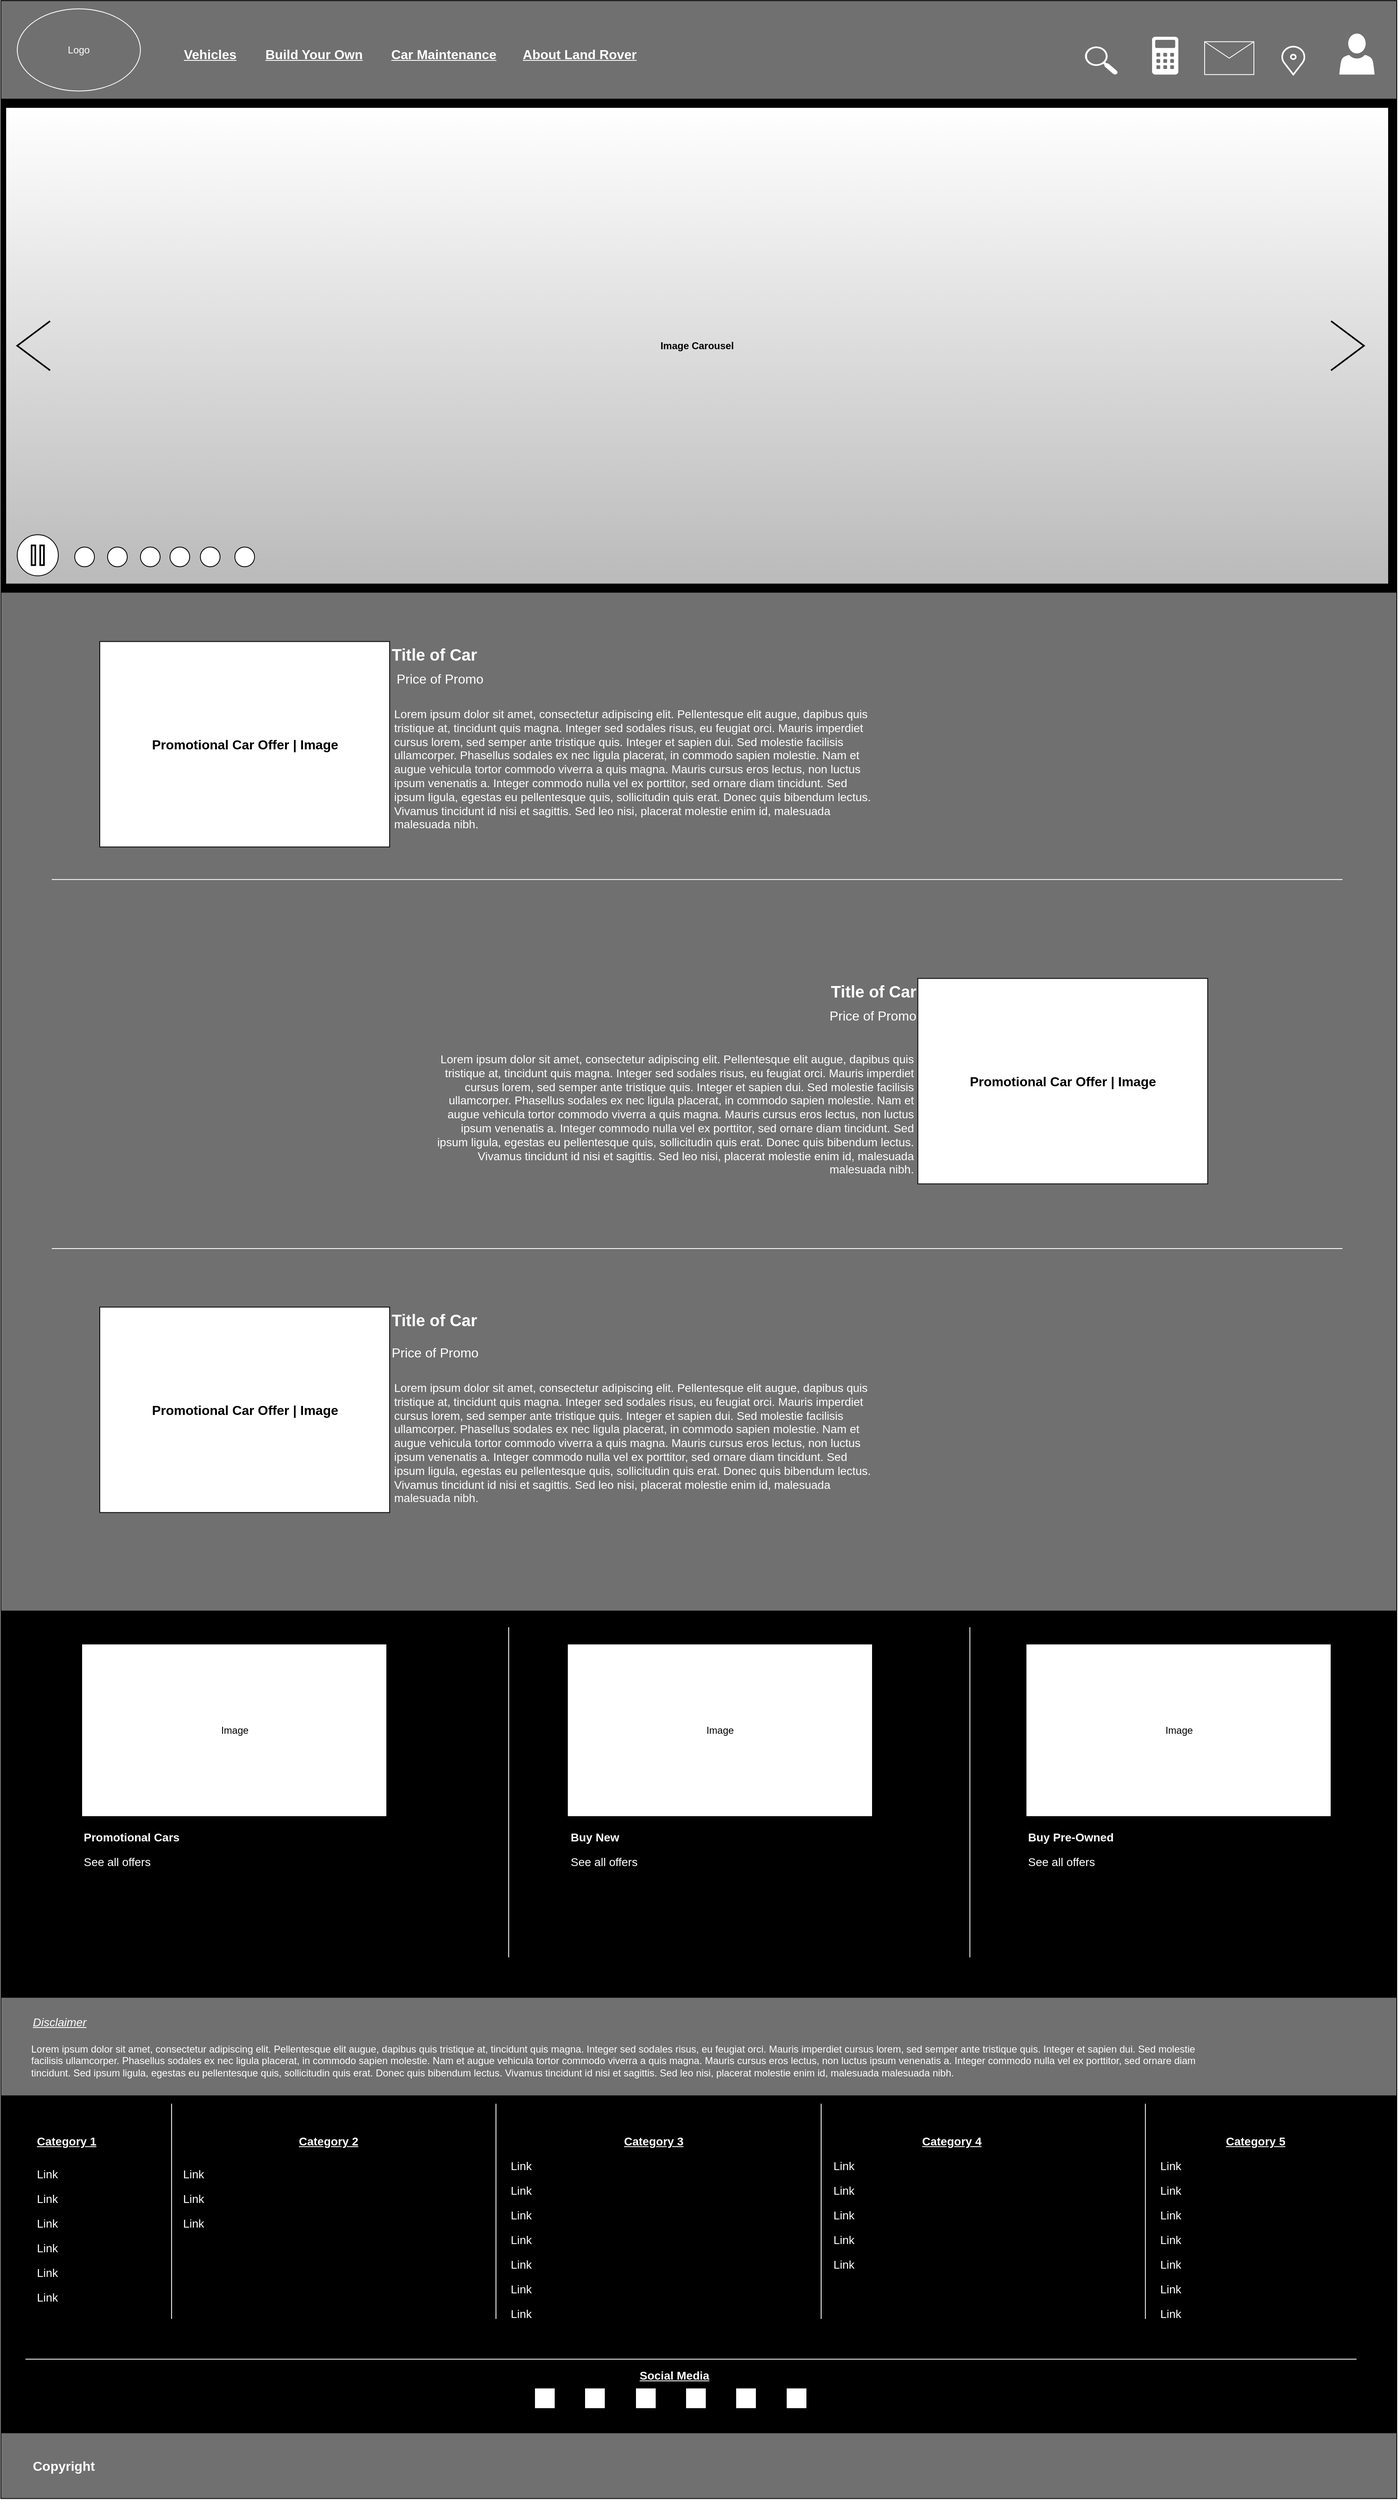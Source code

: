 <mxfile version="21.1.2" type="device">
  <diagram name="Page-1" id="OoflCRdHciHYZgeoLa3L">
    <mxGraphModel dx="3615" dy="1595" grid="1" gridSize="10" guides="1" tooltips="1" connect="1" arrows="1" fold="1" page="1" pageScale="1" pageWidth="850" pageHeight="1100" math="0" shadow="0">
      <root>
        <mxCell id="0" />
        <mxCell id="1" parent="0" />
        <mxCell id="vnYIw1lUBsMffNahwLSk-1" value="" style="rounded=0;whiteSpace=wrap;html=1;movable=1;resizable=1;rotatable=1;deletable=1;editable=1;locked=0;connectable=1;" parent="1" vertex="1">
          <mxGeometry x="-849" y="-0.25" width="1700" height="3030" as="geometry" />
        </mxCell>
        <mxCell id="vnYIw1lUBsMffNahwLSk-2" value="" style="rounded=0;whiteSpace=wrap;html=1;movable=1;resizable=1;rotatable=1;deletable=1;editable=1;locked=0;connectable=1;fillColor=#707070;" parent="1" vertex="1">
          <mxGeometry x="-849" y="-0.25" width="1700" height="120" as="geometry" />
        </mxCell>
        <mxCell id="vnYIw1lUBsMffNahwLSk-3" value="Logo" style="ellipse;whiteSpace=wrap;html=1;strokeColor=#FFFFFF;fillColor=none;fontColor=#ffffff;" parent="1" vertex="1">
          <mxGeometry x="-829" y="9.75" width="150" height="100" as="geometry" />
        </mxCell>
        <mxCell id="vnYIw1lUBsMffNahwLSk-4" value="&lt;u style=&quot;font-size: 16px;&quot;&gt;Vehicles&lt;/u&gt;" style="rounded=0;whiteSpace=wrap;html=1;flipH=1;fontColor=#FFFFFF;strokeColor=none;fillColor=none;fontStyle=1;fontSize=16;perimeterSpacing=0;glass=0;shadow=0;" parent="1" vertex="1">
          <mxGeometry x="-639" y="39.75" width="90" height="50" as="geometry" />
        </mxCell>
        <mxCell id="vnYIw1lUBsMffNahwLSk-5" value="&lt;u style=&quot;font-size: 16px;&quot;&gt;Build Your Own&lt;/u&gt;" style="rounded=0;whiteSpace=wrap;html=1;flipH=1;fillColor=none;strokeColor=none;fontColor=#FFFFFF;fontStyle=1;fontSize=16;" parent="1" vertex="1">
          <mxGeometry x="-529" y="39.75" width="123" height="50" as="geometry" />
        </mxCell>
        <mxCell id="vnYIw1lUBsMffNahwLSk-6" value="&lt;u style=&quot;font-size: 16px;&quot;&gt;Car Maintenance&lt;/u&gt;" style="rounded=0;whiteSpace=wrap;html=1;flipH=1;fillColor=none;strokeColor=none;fontStyle=1;fontColor=#FFFFFF;fontSize=16;" parent="1" vertex="1">
          <mxGeometry x="-389" y="39.75" width="158.5" height="50" as="geometry" />
        </mxCell>
        <mxCell id="vnYIw1lUBsMffNahwLSk-7" value="&lt;u style=&quot;font-size: 16px;&quot;&gt;About Land Rover&lt;/u&gt;" style="rounded=0;whiteSpace=wrap;html=1;flipH=1;fillColor=none;strokeColor=none;fontStyle=1;fontColor=#FFFFFF;fontSize=16;" parent="1" vertex="1">
          <mxGeometry x="-220.5" y="39.75" width="151.5" height="50" as="geometry" />
        </mxCell>
        <mxCell id="vnYIw1lUBsMffNahwLSk-8" value="" style="sketch=0;pointerEvents=1;shadow=0;dashed=0;html=1;strokeColor=default;fillColor=#ffffff;labelPosition=center;verticalLabelPosition=bottom;verticalAlign=top;outlineConnect=0;align=center;shape=mxgraph.office.concepts.search;flipH=1;strokeWidth=0;" parent="1" vertex="1">
          <mxGeometry x="471" y="55.25" width="40" height="34.5" as="geometry" />
        </mxCell>
        <mxCell id="vnYIw1lUBsMffNahwLSk-9" value="" style="html=1;verticalLabelPosition=bottom;align=center;labelBackgroundColor=#ffffff;verticalAlign=top;strokeWidth=2;shadow=0;dashed=0;shape=mxgraph.ios7.icons.location;strokeColor=#FFFFFF;fillColor=none;" parent="1" vertex="1">
          <mxGeometry x="710" y="54.75" width="30" height="35" as="geometry" />
        </mxCell>
        <mxCell id="vnYIw1lUBsMffNahwLSk-10" value="" style="sketch=0;pointerEvents=1;shadow=0;dashed=0;html=1;strokeColor=none;labelPosition=center;verticalLabelPosition=bottom;verticalAlign=top;align=center;fillColor=#ffffff;shape=mxgraph.mscae.intune.account_portal" parent="1" vertex="1">
          <mxGeometry x="781" y="39.75" width="43" height="50" as="geometry" />
        </mxCell>
        <mxCell id="vnYIw1lUBsMffNahwLSk-11" value="" style="rounded=0;whiteSpace=wrap;html=1;fillColor=#000000;" parent="1" vertex="1">
          <mxGeometry x="-849" y="119.75" width="1700" height="600" as="geometry" />
        </mxCell>
        <mxCell id="vnYIw1lUBsMffNahwLSk-12" value="&lt;b&gt;Image Carousel&lt;/b&gt;" style="rounded=0;whiteSpace=wrap;html=1;gradientColor=#bababa;" parent="1" vertex="1">
          <mxGeometry x="-843" y="129.75" width="1684" height="580" as="geometry" />
        </mxCell>
        <mxCell id="vnYIw1lUBsMffNahwLSk-21" value="" style="rounded=0;whiteSpace=wrap;html=1;movable=1;resizable=1;rotatable=1;deletable=1;editable=1;locked=0;connectable=1;fillColor=#707070;autosize=0;treeFolding=0;treeMoving=0;" parent="1" vertex="1">
          <mxGeometry x="-849" y="719.75" width="1700" height="1240" as="geometry" />
        </mxCell>
        <mxCell id="vnYIw1lUBsMffNahwLSk-22" value="" style="rounded=0;whiteSpace=wrap;html=1;fillColor=#000000;fontColor=#ffffff;" parent="1" vertex="1">
          <mxGeometry x="-849" y="1959.75" width="1700" height="470" as="geometry" />
        </mxCell>
        <mxCell id="vnYIw1lUBsMffNahwLSk-24" value="" style="rounded=0;whiteSpace=wrap;html=1;fillColor=#707070;" parent="1" vertex="1">
          <mxGeometry x="-849" y="2429.75" width="1700" height="120" as="geometry" />
        </mxCell>
        <mxCell id="vnYIw1lUBsMffNahwLSk-25" value="" style="rounded=0;whiteSpace=wrap;html=1;fillColor=#000000;" parent="1" vertex="1">
          <mxGeometry x="-849" y="2549.75" width="1700" height="410" as="geometry" />
        </mxCell>
        <mxCell id="vnYIw1lUBsMffNahwLSk-27" value="" style="rounded=0;whiteSpace=wrap;html=1;fillColor=#707070;" parent="1" vertex="1">
          <mxGeometry x="-849" y="2959.75" width="1700" height="80" as="geometry" />
        </mxCell>
        <mxCell id="vnYIw1lUBsMffNahwLSk-158" value="Image" style="rounded=0;whiteSpace=wrap;html=1;" parent="1" vertex="1">
          <mxGeometry x="-750.5" y="1999.75" width="371.5" height="210" as="geometry" />
        </mxCell>
        <mxCell id="vnYIw1lUBsMffNahwLSk-161" value="Promotional Cars" style="text;html=1;strokeColor=none;fillColor=none;align=left;verticalAlign=middle;whiteSpace=wrap;rounded=0;fontSize=14;fontStyle=1;fontColor=#ffffff;" parent="1" vertex="1">
          <mxGeometry x="-750.5" y="2219.75" width="421.5" height="30" as="geometry" />
        </mxCell>
        <mxCell id="vnYIw1lUBsMffNahwLSk-191" value="&lt;u&gt;&lt;i&gt;Disclaimer&lt;/i&gt;&lt;/u&gt;" style="text;html=1;strokeColor=none;fillColor=none;align=left;verticalAlign=middle;whiteSpace=wrap;rounded=0;fontSize=14;fontStyle=0;fontColor=#ffffff;" parent="1" vertex="1">
          <mxGeometry x="-812" y="2444.75" width="248" height="30" as="geometry" />
        </mxCell>
        <mxCell id="vnYIw1lUBsMffNahwLSk-192" value="Lorem ipsum dolor sit amet, consectetur adipiscing elit. Pellentesque elit augue, dapibus quis tristique at, tincidunt quis magna. Integer sed sodales risus, eu feugiat orci. Mauris imperdiet cursus lorem, sed semper ante tristique quis. Integer et sapien dui. Sed molestie facilisis ullamcorper. Phasellus sodales ex nec ligula placerat, in commodo sapien molestie. Nam et augue vehicula tortor commodo viverra a quis magna. Mauris cursus eros lectus, non luctus ipsum venenatis a. Integer commodo nulla vel ex porttitor, sed ornare diam tincidunt. Sed ipsum ligula, egestas eu pellentesque quis, sollicitudin quis erat. Donec quis bibendum lectus. Vivamus tincidunt id nisi et sagittis. Sed leo nisi, placerat molestie enim id, malesuada malesuada nibh." style="text;html=1;strokeColor=none;fillColor=none;align=left;verticalAlign=middle;whiteSpace=wrap;rounded=0;fontSize=12;fontStyle=0;fontColor=#ffffff;" parent="1" vertex="1">
          <mxGeometry x="-814" y="2474.75" width="1455" height="65" as="geometry" />
        </mxCell>
        <mxCell id="zinwyS57ifZb4RBeU7S1-2" value="" style="edgeStyle=orthogonalEdgeStyle;rounded=0;orthogonalLoop=1;jettySize=auto;html=1;" edge="1" parent="1" source="vnYIw1lUBsMffNahwLSk-240">
          <mxGeometry relative="1" as="geometry">
            <mxPoint x="477" y="3310" as="targetPoint" />
          </mxGeometry>
        </mxCell>
        <mxCell id="vnYIw1lUBsMffNahwLSk-248" value="Copyright" style="text;html=1;strokeColor=none;fillColor=none;align=left;verticalAlign=middle;whiteSpace=wrap;rounded=0;fontSize=16;fontStyle=1;fontColor=#ffffff;" parent="1" vertex="1">
          <mxGeometry x="-812" y="2984.75" width="78.5" height="30" as="geometry" />
        </mxCell>
        <mxCell id="zinwyS57ifZb4RBeU7S1-5" value="" style="html=1;verticalLabelPosition=bottom;labelBackgroundColor=#ffffff;verticalAlign=top;shadow=0;dashed=0;strokeWidth=2;shape=mxgraph.ios7.misc.right;strokeColor=#000000;" vertex="1" parent="1">
          <mxGeometry x="771" y="389.75" width="40" height="60" as="geometry" />
        </mxCell>
        <mxCell id="zinwyS57ifZb4RBeU7S1-6" value="" style="html=1;verticalLabelPosition=bottom;labelBackgroundColor=#ffffff;verticalAlign=top;shadow=0;dashed=0;strokeWidth=2;shape=mxgraph.ios7.misc.right;strokeColor=#000000;flipH=1;" vertex="1" parent="1">
          <mxGeometry x="-829" y="389.75" width="40" height="60" as="geometry" />
        </mxCell>
        <mxCell id="zinwyS57ifZb4RBeU7S1-8" value="" style="ellipse;whiteSpace=wrap;html=1;aspect=fixed;" vertex="1" parent="1">
          <mxGeometry x="-759" y="664.75" width="24" height="24" as="geometry" />
        </mxCell>
        <mxCell id="zinwyS57ifZb4RBeU7S1-13" value="" style="group" vertex="1" connectable="0" parent="1">
          <mxGeometry x="-819" y="632.75" width="50" height="50" as="geometry" />
        </mxCell>
        <mxCell id="zinwyS57ifZb4RBeU7S1-18" value="" style="group" vertex="1" connectable="0" parent="zinwyS57ifZb4RBeU7S1-13">
          <mxGeometry x="-10" y="17" width="50" height="50" as="geometry" />
        </mxCell>
        <mxCell id="zinwyS57ifZb4RBeU7S1-12" value="" style="ellipse;whiteSpace=wrap;html=1;aspect=fixed;" vertex="1" parent="zinwyS57ifZb4RBeU7S1-18">
          <mxGeometry width="50" height="50" as="geometry" />
        </mxCell>
        <mxCell id="zinwyS57ifZb4RBeU7S1-11" value="" style="html=1;verticalLabelPosition=bottom;align=center;labelBackgroundColor=#ffffff;verticalAlign=top;strokeWidth=2;strokeColor=#000000;shadow=0;dashed=0;shape=mxgraph.ios7.icons.pause;pointerEvents=1" vertex="1" parent="zinwyS57ifZb4RBeU7S1-18">
          <mxGeometry x="17.5" y="13" width="15" height="24" as="geometry" />
        </mxCell>
        <mxCell id="zinwyS57ifZb4RBeU7S1-24" value="" style="ellipse;whiteSpace=wrap;html=1;aspect=fixed;" vertex="1" parent="1">
          <mxGeometry x="-719" y="664.75" width="24" height="24" as="geometry" />
        </mxCell>
        <mxCell id="zinwyS57ifZb4RBeU7S1-25" value="" style="ellipse;whiteSpace=wrap;html=1;aspect=fixed;" vertex="1" parent="1">
          <mxGeometry x="-679" y="664.75" width="24" height="24" as="geometry" />
        </mxCell>
        <mxCell id="zinwyS57ifZb4RBeU7S1-26" value="" style="ellipse;whiteSpace=wrap;html=1;aspect=fixed;" vertex="1" parent="1">
          <mxGeometry x="-643" y="664.75" width="24" height="24" as="geometry" />
        </mxCell>
        <mxCell id="zinwyS57ifZb4RBeU7S1-27" value="" style="ellipse;whiteSpace=wrap;html=1;aspect=fixed;" vertex="1" parent="1">
          <mxGeometry x="-606" y="664.75" width="24" height="24" as="geometry" />
        </mxCell>
        <mxCell id="zinwyS57ifZb4RBeU7S1-28" value="" style="ellipse;whiteSpace=wrap;html=1;aspect=fixed;" vertex="1" parent="1">
          <mxGeometry x="-564" y="664.75" width="24" height="24" as="geometry" />
        </mxCell>
        <mxCell id="zinwyS57ifZb4RBeU7S1-30" value="" style="sketch=0;pointerEvents=1;shadow=0;dashed=0;html=1;strokeColor=none;fillColor=#FFFFFF;labelPosition=center;verticalLabelPosition=bottom;verticalAlign=top;outlineConnect=0;align=center;shape=mxgraph.office.concepts.calculator;" vertex="1" parent="1">
          <mxGeometry x="553" y="43.75" width="32" height="46" as="geometry" />
        </mxCell>
        <mxCell id="zinwyS57ifZb4RBeU7S1-32" value="" style="shape=message;html=1;html=1;outlineConnect=0;labelPosition=center;verticalLabelPosition=bottom;align=center;verticalAlign=top;strokeColor=#FFFFFF;fillColor=none;fontStyle=0" vertex="1" parent="1">
          <mxGeometry x="617" y="49.75" width="60" height="40" as="geometry" />
        </mxCell>
        <mxCell id="zinwyS57ifZb4RBeU7S1-34" value="&lt;span style=&quot;font-size: 16px;&quot;&gt;&lt;b&gt;Promotional Car Offer | Image&lt;/b&gt;&lt;/span&gt;" style="rounded=0;whiteSpace=wrap;html=1;" vertex="1" parent="1">
          <mxGeometry x="-728.5" y="779.75" width="353" height="250" as="geometry" />
        </mxCell>
        <mxCell id="zinwyS57ifZb4RBeU7S1-35" value="&lt;b style=&quot;border-color: var(--border-color);&quot;&gt;Promotional Car Offer | Image&lt;/b&gt;" style="rounded=0;whiteSpace=wrap;html=1;fontSize=16;" vertex="1" parent="1">
          <mxGeometry x="267.75" y="1189.75" width="353" height="250" as="geometry" />
        </mxCell>
        <mxCell id="zinwyS57ifZb4RBeU7S1-36" value="&lt;b style=&quot;border-color: var(--border-color); font-size: 16px;&quot;&gt;Promotional Car Offer | Image&lt;/b&gt;" style="rounded=0;whiteSpace=wrap;html=1;" vertex="1" parent="1">
          <mxGeometry x="-728.5" y="1589.75" width="353" height="250" as="geometry" />
        </mxCell>
        <mxCell id="zinwyS57ifZb4RBeU7S1-37" value="&lt;b style=&quot;font-size: 20px;&quot;&gt;Title of Car&lt;/b&gt;" style="text;html=1;strokeColor=none;fillColor=none;align=left;verticalAlign=middle;whiteSpace=wrap;rounded=0;fontSize=20;fontColor=#FFFFFF;" vertex="1" parent="1">
          <mxGeometry x="-375.5" y="779.75" width="200" height="30" as="geometry" />
        </mxCell>
        <mxCell id="zinwyS57ifZb4RBeU7S1-38" value="&lt;b&gt;&lt;font style=&quot;font-size: 20px;&quot;&gt;Title of Car&lt;/font&gt;&lt;/b&gt;" style="text;html=1;strokeColor=none;fillColor=none;align=right;verticalAlign=middle;whiteSpace=wrap;rounded=0;fontSize=16;fontColor=#FFFFFF;" vertex="1" parent="1">
          <mxGeometry x="67.75" y="1189.75" width="200" height="30" as="geometry" />
        </mxCell>
        <mxCell id="zinwyS57ifZb4RBeU7S1-39" value="&lt;font style=&quot;font-size: 20px;&quot;&gt;&lt;b&gt;Title of Car&lt;/b&gt;&lt;/font&gt;" style="text;html=1;strokeColor=none;fillColor=none;align=left;verticalAlign=middle;whiteSpace=wrap;rounded=0;fontSize=16;fontColor=#FFFFFF;" vertex="1" parent="1">
          <mxGeometry x="-375.5" y="1589.75" width="200" height="30" as="geometry" />
        </mxCell>
        <mxCell id="zinwyS57ifZb4RBeU7S1-40" value="Price of Promo" style="text;html=1;strokeColor=none;fillColor=none;align=left;verticalAlign=middle;whiteSpace=wrap;rounded=0;fontSize=16;fontColor=#FFFFFF;" vertex="1" parent="1">
          <mxGeometry x="-369" y="809.75" width="200" height="30" as="geometry" />
        </mxCell>
        <mxCell id="zinwyS57ifZb4RBeU7S1-41" value="Price of Promo" style="text;html=1;strokeColor=none;fillColor=none;align=right;verticalAlign=middle;whiteSpace=wrap;rounded=0;fontSize=16;fontColor=#FFFFFF;" vertex="1" parent="1">
          <mxGeometry x="67.75" y="1219.75" width="200" height="30" as="geometry" />
        </mxCell>
        <mxCell id="zinwyS57ifZb4RBeU7S1-42" value="Price of Promo" style="text;html=1;strokeColor=none;fillColor=none;align=left;verticalAlign=middle;whiteSpace=wrap;rounded=0;fontSize=16;fontColor=#FFFFFF;" vertex="1" parent="1">
          <mxGeometry x="-375.5" y="1629.75" width="200" height="30" as="geometry" />
        </mxCell>
        <mxCell id="zinwyS57ifZb4RBeU7S1-43" value="&lt;font style=&quot;font-size: 14px;&quot;&gt;Lorem ipsum dolor sit amet, consectetur adipiscing elit. Pellentesque elit augue, dapibus quis tristique at, tincidunt quis magna. Integer sed sodales risus, eu feugiat orci. Mauris imperdiet cursus lorem, sed semper ante tristique quis. Integer et sapien dui. Sed molestie facilisis ullamcorper. Phasellus sodales ex nec ligula placerat, in commodo sapien molestie. Nam et augue vehicula tortor commodo viverra a quis magna. Mauris cursus eros lectus, non luctus ipsum venenatis a. Integer commodo nulla vel ex porttitor, sed ornare diam tincidunt. Sed ipsum ligula, egestas eu pellentesque quis, sollicitudin quis erat. Donec quis bibendum lectus. Vivamus tincidunt id nisi et sagittis. Sed leo nisi, placerat molestie enim id, malesuada malesuada nibh.&lt;/font&gt;" style="text;html=1;strokeColor=none;fillColor=none;align=left;verticalAlign=middle;whiteSpace=wrap;rounded=0;fontColor=#FFFFFF;" vertex="1" parent="1">
          <mxGeometry x="-372.5" y="849.75" width="593.5" height="170" as="geometry" />
        </mxCell>
        <mxCell id="zinwyS57ifZb4RBeU7S1-44" value="&lt;font style=&quot;font-size: 14px;&quot;&gt;Lorem ipsum dolor sit amet, consectetur adipiscing elit. Pellentesque elit augue, dapibus quis tristique at, tincidunt quis magna. Integer sed sodales risus, eu feugiat orci. Mauris imperdiet cursus lorem, sed semper ante tristique quis. Integer et sapien dui. Sed molestie facilisis ullamcorper. Phasellus sodales ex nec ligula placerat, in commodo sapien molestie. Nam et augue vehicula tortor commodo viverra a quis magna. Mauris cursus eros lectus, non luctus ipsum venenatis a. Integer commodo nulla vel ex porttitor, sed ornare diam tincidunt. Sed ipsum ligula, egestas eu pellentesque quis, sollicitudin quis erat. Donec quis bibendum lectus. Vivamus tincidunt id nisi et sagittis. Sed leo nisi, placerat molestie enim id, malesuada malesuada nibh.&lt;/font&gt;" style="text;html=1;strokeColor=none;fillColor=none;align=right;verticalAlign=middle;whiteSpace=wrap;rounded=0;fontColor=#FFFFFF;" vertex="1" parent="1">
          <mxGeometry x="-329" y="1269.75" width="593.5" height="170" as="geometry" />
        </mxCell>
        <mxCell id="zinwyS57ifZb4RBeU7S1-45" value="&lt;font style=&quot;font-size: 14px;&quot;&gt;Lorem ipsum dolor sit amet, consectetur adipiscing elit. Pellentesque elit augue, dapibus quis tristique at, tincidunt quis magna. Integer sed sodales risus, eu feugiat orci. Mauris imperdiet cursus lorem, sed semper ante tristique quis. Integer et sapien dui. Sed molestie facilisis ullamcorper. Phasellus sodales ex nec ligula placerat, in commodo sapien molestie. Nam et augue vehicula tortor commodo viverra a quis magna. Mauris cursus eros lectus, non luctus ipsum venenatis a. Integer commodo nulla vel ex porttitor, sed ornare diam tincidunt. Sed ipsum ligula, egestas eu pellentesque quis, sollicitudin quis erat. Donec quis bibendum lectus. Vivamus tincidunt id nisi et sagittis. Sed leo nisi, placerat molestie enim id, malesuada malesuada nibh.&lt;/font&gt;" style="text;html=1;strokeColor=none;fillColor=none;align=left;verticalAlign=middle;whiteSpace=wrap;rounded=0;fontColor=#FFFFFF;" vertex="1" parent="1">
          <mxGeometry x="-372.5" y="1669.75" width="593.5" height="170" as="geometry" />
        </mxCell>
        <mxCell id="zinwyS57ifZb4RBeU7S1-46" value="" style="shape=partialRectangle;whiteSpace=wrap;html=1;right=0;top=0;bottom=0;fillColor=none;routingCenterX=-0.5;rotation=90;strokeColor=#ffffff;" vertex="1" parent="1">
          <mxGeometry x="-16.82" y="299.75" width="31.63" height="1570.93" as="geometry" />
        </mxCell>
        <mxCell id="zinwyS57ifZb4RBeU7S1-47" value="" style="shape=partialRectangle;whiteSpace=wrap;html=1;right=0;top=0;bottom=0;fillColor=none;routingCenterX=-0.5;rotation=90;strokeColor=#ffffff;" vertex="1" parent="1">
          <mxGeometry x="-16.82" y="748.82" width="31.63" height="1570.93" as="geometry" />
        </mxCell>
        <mxCell id="zinwyS57ifZb4RBeU7S1-48" value="" style="shape=partialRectangle;whiteSpace=wrap;html=1;right=0;top=0;bottom=0;fillColor=none;routingCenterX=-0.5;rotation=-180;strokeColor=#ffffff;" vertex="1" parent="1">
          <mxGeometry x="-270.63" y="1979.75" width="40.13" height="400.93" as="geometry" />
        </mxCell>
        <mxCell id="zinwyS57ifZb4RBeU7S1-49" value="" style="shape=partialRectangle;whiteSpace=wrap;html=1;right=0;top=0;bottom=0;fillColor=none;routingCenterX=-0.5;rotation=-180;strokeColor=#ffffff;" vertex="1" parent="1">
          <mxGeometry x="291" y="1979.75" width="40.13" height="400.93" as="geometry" />
        </mxCell>
        <mxCell id="zinwyS57ifZb4RBeU7S1-52" value="Image" style="rounded=0;whiteSpace=wrap;html=1;" vertex="1" parent="1">
          <mxGeometry x="-159" y="1999.75" width="371.5" height="210" as="geometry" />
        </mxCell>
        <mxCell id="zinwyS57ifZb4RBeU7S1-53" value="Image" style="rounded=0;whiteSpace=wrap;html=1;" vertex="1" parent="1">
          <mxGeometry x="399.5" y="1999.75" width="371.5" height="210" as="geometry" />
        </mxCell>
        <mxCell id="zinwyS57ifZb4RBeU7S1-54" value="&lt;span style=&quot;font-weight: normal;&quot;&gt;See all offers&lt;/span&gt;" style="text;html=1;strokeColor=none;fillColor=none;align=left;verticalAlign=middle;whiteSpace=wrap;rounded=0;fontSize=14;fontStyle=1;fontColor=#ffffff;" vertex="1" parent="1">
          <mxGeometry x="-750.5" y="2249.75" width="421.5" height="30" as="geometry" />
        </mxCell>
        <mxCell id="zinwyS57ifZb4RBeU7S1-56" value="Buy New" style="text;html=1;strokeColor=none;fillColor=none;align=left;verticalAlign=middle;whiteSpace=wrap;rounded=0;fontSize=14;fontStyle=1;fontColor=#ffffff;" vertex="1" parent="1">
          <mxGeometry x="-157" y="2219.75" width="421.5" height="30" as="geometry" />
        </mxCell>
        <mxCell id="zinwyS57ifZb4RBeU7S1-57" value="&lt;span style=&quot;font-weight: normal;&quot;&gt;See all offers&lt;/span&gt;" style="text;html=1;strokeColor=none;fillColor=none;align=left;verticalAlign=middle;whiteSpace=wrap;rounded=0;fontSize=14;fontStyle=1;fontColor=#ffffff;" vertex="1" parent="1">
          <mxGeometry x="-157" y="2249.75" width="421.5" height="30" as="geometry" />
        </mxCell>
        <mxCell id="zinwyS57ifZb4RBeU7S1-58" value="Buy Pre-Owned" style="text;html=1;strokeColor=none;fillColor=none;align=left;verticalAlign=middle;whiteSpace=wrap;rounded=0;fontSize=14;fontStyle=1;fontColor=#ffffff;" vertex="1" parent="1">
          <mxGeometry x="399.5" y="2219.75" width="421.5" height="30" as="geometry" />
        </mxCell>
        <mxCell id="zinwyS57ifZb4RBeU7S1-59" value="&lt;span style=&quot;font-weight: normal;&quot;&gt;See all offers&lt;/span&gt;" style="text;html=1;strokeColor=none;fillColor=none;align=left;verticalAlign=middle;whiteSpace=wrap;rounded=0;fontSize=14;fontStyle=1;fontColor=#ffffff;" vertex="1" parent="1">
          <mxGeometry x="399.5" y="2249.75" width="421.5" height="30" as="geometry" />
        </mxCell>
        <mxCell id="zinwyS57ifZb4RBeU7S1-60" value="" style="shape=partialRectangle;whiteSpace=wrap;html=1;right=0;top=0;bottom=0;fillColor=none;routingCenterX=-0.5;rotation=-180;strokeColor=#ffffff;flipH=1;flipV=1;" vertex="1" parent="1">
          <mxGeometry x="-246" y="2559.75" width="40.13" height="260.93" as="geometry" />
        </mxCell>
        <mxCell id="zinwyS57ifZb4RBeU7S1-68" value="Category 1" style="text;html=1;strokeColor=none;fillColor=none;align=left;verticalAlign=middle;whiteSpace=wrap;rounded=0;fontSize=14;fontStyle=5;fontColor=#ffffff;" vertex="1" parent="1">
          <mxGeometry x="-807.5" y="2589.75" width="128.5" height="30" as="geometry" />
        </mxCell>
        <mxCell id="zinwyS57ifZb4RBeU7S1-69" value="Category 2" style="text;html=1;strokeColor=none;fillColor=none;align=left;verticalAlign=middle;whiteSpace=wrap;rounded=0;fontSize=14;fontStyle=5;fontColor=#ffffff;" vertex="1" parent="1">
          <mxGeometry x="-488" y="2589.75" width="128.5" height="30" as="geometry" />
        </mxCell>
        <mxCell id="zinwyS57ifZb4RBeU7S1-70" value="Category 3" style="text;html=1;strokeColor=none;fillColor=none;align=left;verticalAlign=middle;whiteSpace=wrap;rounded=0;fontSize=14;fontStyle=5;fontColor=#ffffff;flipH=1;" vertex="1" parent="1">
          <mxGeometry x="-92" y="2589.75" width="128.5" height="30" as="geometry" />
        </mxCell>
        <mxCell id="zinwyS57ifZb4RBeU7S1-71" value="Category 4" style="text;html=1;strokeColor=none;fillColor=none;align=left;verticalAlign=middle;whiteSpace=wrap;rounded=0;fontSize=14;fontStyle=5;fontColor=#ffffff;" vertex="1" parent="1">
          <mxGeometry x="271" y="2589.75" width="128.5" height="30" as="geometry" />
        </mxCell>
        <mxCell id="zinwyS57ifZb4RBeU7S1-72" value="" style="shape=partialRectangle;whiteSpace=wrap;html=1;right=0;top=0;bottom=0;fillColor=none;routingCenterX=-0.5;rotation=-180;strokeColor=#ffffff;flipH=1;flipV=1;" vertex="1" parent="1">
          <mxGeometry x="-641.07" y="2559.75" width="40.13" height="260.93" as="geometry" />
        </mxCell>
        <mxCell id="zinwyS57ifZb4RBeU7S1-73" value="" style="shape=partialRectangle;whiteSpace=wrap;html=1;right=0;top=0;bottom=0;fillColor=none;routingCenterX=-0.5;rotation=-180;strokeColor=#ffffff;flipH=1;flipV=1;" vertex="1" parent="1">
          <mxGeometry x="150" y="2559.75" width="40.13" height="260.93" as="geometry" />
        </mxCell>
        <mxCell id="zinwyS57ifZb4RBeU7S1-74" value="" style="shape=partialRectangle;whiteSpace=wrap;html=1;right=0;top=0;bottom=0;fillColor=none;routingCenterX=-0.5;rotation=-180;strokeColor=#ffffff;flipH=1;flipV=1;" vertex="1" parent="1">
          <mxGeometry x="544.87" y="2559.75" width="40.13" height="260.93" as="geometry" />
        </mxCell>
        <mxCell id="zinwyS57ifZb4RBeU7S1-75" value="Category 5" style="text;html=1;strokeColor=none;fillColor=none;align=left;verticalAlign=middle;whiteSpace=wrap;rounded=0;fontSize=14;fontStyle=5;fontColor=#ffffff;" vertex="1" parent="1">
          <mxGeometry x="641" y="2589.75" width="128.5" height="30" as="geometry" />
        </mxCell>
        <mxCell id="zinwyS57ifZb4RBeU7S1-76" value="" style="shape=partialRectangle;whiteSpace=wrap;html=1;right=0;top=0;bottom=0;fillColor=none;routingCenterX=-0.5;rotation=-90;strokeColor=#ffffff;flipH=1;flipV=1;" vertex="1" parent="1">
          <mxGeometry x="-28.54" y="2080.22" width="40.13" height="1620" as="geometry" />
        </mxCell>
        <mxCell id="zinwyS57ifZb4RBeU7S1-77" value="Link" style="text;html=1;strokeColor=none;fillColor=none;align=left;verticalAlign=middle;whiteSpace=wrap;rounded=0;fontSize=14;fontStyle=0;fontColor=#ffffff;" vertex="1" parent="1">
          <mxGeometry x="-807.5" y="2629.75" width="128.5" height="30" as="geometry" />
        </mxCell>
        <mxCell id="zinwyS57ifZb4RBeU7S1-78" value="Link" style="text;html=1;strokeColor=none;fillColor=none;align=left;verticalAlign=middle;whiteSpace=wrap;rounded=0;fontSize=14;fontStyle=0;fontColor=#ffffff;" vertex="1" parent="1">
          <mxGeometry x="-807.5" y="2659.75" width="128.5" height="30" as="geometry" />
        </mxCell>
        <mxCell id="zinwyS57ifZb4RBeU7S1-79" value="Link" style="text;html=1;strokeColor=none;fillColor=none;align=left;verticalAlign=middle;whiteSpace=wrap;rounded=0;fontSize=14;fontStyle=0;fontColor=#ffffff;" vertex="1" parent="1">
          <mxGeometry x="-807.5" y="2689.75" width="128.5" height="30" as="geometry" />
        </mxCell>
        <mxCell id="zinwyS57ifZb4RBeU7S1-80" value="Link" style="text;html=1;strokeColor=none;fillColor=none;align=left;verticalAlign=middle;whiteSpace=wrap;rounded=0;fontSize=14;fontStyle=0;fontColor=#ffffff;" vertex="1" parent="1">
          <mxGeometry x="-807.5" y="2719.75" width="128.5" height="30" as="geometry" />
        </mxCell>
        <mxCell id="zinwyS57ifZb4RBeU7S1-81" value="Link" style="text;html=1;strokeColor=none;fillColor=none;align=left;verticalAlign=middle;whiteSpace=wrap;rounded=0;fontSize=14;fontStyle=0;fontColor=#ffffff;" vertex="1" parent="1">
          <mxGeometry x="-807.5" y="2749.75" width="128.5" height="30" as="geometry" />
        </mxCell>
        <mxCell id="zinwyS57ifZb4RBeU7S1-82" value="Link" style="text;html=1;strokeColor=none;fillColor=none;align=left;verticalAlign=middle;whiteSpace=wrap;rounded=0;fontSize=14;fontStyle=0;fontColor=#ffffff;" vertex="1" parent="1">
          <mxGeometry x="-807.5" y="2779.75" width="128.5" height="30" as="geometry" />
        </mxCell>
        <mxCell id="zinwyS57ifZb4RBeU7S1-83" value="Link" style="text;html=1;strokeColor=none;fillColor=none;align=left;verticalAlign=middle;whiteSpace=wrap;rounded=0;fontSize=14;fontStyle=0;fontColor=#ffffff;" vertex="1" parent="1">
          <mxGeometry x="-629" y="2629.75" width="128.5" height="30" as="geometry" />
        </mxCell>
        <mxCell id="zinwyS57ifZb4RBeU7S1-84" value="Link" style="text;html=1;strokeColor=none;fillColor=none;align=left;verticalAlign=middle;whiteSpace=wrap;rounded=0;fontSize=14;fontStyle=0;fontColor=#ffffff;" vertex="1" parent="1">
          <mxGeometry x="-629" y="2659.75" width="128.5" height="30" as="geometry" />
        </mxCell>
        <mxCell id="zinwyS57ifZb4RBeU7S1-85" value="Link" style="text;html=1;strokeColor=none;fillColor=none;align=left;verticalAlign=middle;whiteSpace=wrap;rounded=0;fontSize=14;fontStyle=0;fontColor=#ffffff;" vertex="1" parent="1">
          <mxGeometry x="-629" y="2689.75" width="128.5" height="30" as="geometry" />
        </mxCell>
        <mxCell id="zinwyS57ifZb4RBeU7S1-89" value="Link" style="text;html=1;strokeColor=none;fillColor=none;align=left;verticalAlign=middle;whiteSpace=wrap;rounded=0;fontSize=14;fontStyle=0;fontColor=#ffffff;" vertex="1" parent="1">
          <mxGeometry x="-230.5" y="2619.75" width="128.5" height="30" as="geometry" />
        </mxCell>
        <mxCell id="zinwyS57ifZb4RBeU7S1-90" value="Link" style="text;html=1;strokeColor=none;fillColor=none;align=left;verticalAlign=middle;whiteSpace=wrap;rounded=0;fontSize=14;fontStyle=0;fontColor=#ffffff;" vertex="1" parent="1">
          <mxGeometry x="-230.5" y="2649.75" width="128.5" height="30" as="geometry" />
        </mxCell>
        <mxCell id="zinwyS57ifZb4RBeU7S1-91" value="Link" style="text;html=1;strokeColor=none;fillColor=none;align=left;verticalAlign=middle;whiteSpace=wrap;rounded=0;fontSize=14;fontStyle=0;fontColor=#ffffff;" vertex="1" parent="1">
          <mxGeometry x="-230.5" y="2679.75" width="128.5" height="30" as="geometry" />
        </mxCell>
        <mxCell id="zinwyS57ifZb4RBeU7S1-92" value="Link" style="text;html=1;strokeColor=none;fillColor=none;align=left;verticalAlign=middle;whiteSpace=wrap;rounded=0;fontSize=14;fontStyle=0;fontColor=#ffffff;" vertex="1" parent="1">
          <mxGeometry x="-230.5" y="2709.75" width="128.5" height="30" as="geometry" />
        </mxCell>
        <mxCell id="zinwyS57ifZb4RBeU7S1-93" value="Link" style="text;html=1;strokeColor=none;fillColor=none;align=left;verticalAlign=middle;whiteSpace=wrap;rounded=0;fontSize=14;fontStyle=0;fontColor=#ffffff;" vertex="1" parent="1">
          <mxGeometry x="-230.5" y="2739.75" width="128.5" height="30" as="geometry" />
        </mxCell>
        <mxCell id="zinwyS57ifZb4RBeU7S1-94" value="Link" style="text;html=1;strokeColor=none;fillColor=none;align=left;verticalAlign=middle;whiteSpace=wrap;rounded=0;fontSize=14;fontStyle=0;fontColor=#ffffff;" vertex="1" parent="1">
          <mxGeometry x="-230.5" y="2769.75" width="128.5" height="30" as="geometry" />
        </mxCell>
        <mxCell id="zinwyS57ifZb4RBeU7S1-95" value="Link" style="text;html=1;strokeColor=none;fillColor=none;align=left;verticalAlign=middle;whiteSpace=wrap;rounded=0;fontSize=14;fontStyle=0;fontColor=#ffffff;" vertex="1" parent="1">
          <mxGeometry x="-230.5" y="2799.75" width="128.5" height="30" as="geometry" />
        </mxCell>
        <mxCell id="zinwyS57ifZb4RBeU7S1-96" value="Link" style="text;html=1;strokeColor=none;fillColor=none;align=left;verticalAlign=middle;whiteSpace=wrap;rounded=0;fontSize=14;fontStyle=0;fontColor=#ffffff;" vertex="1" parent="1">
          <mxGeometry x="162.5" y="2619.75" width="128.5" height="30" as="geometry" />
        </mxCell>
        <mxCell id="zinwyS57ifZb4RBeU7S1-97" value="Link" style="text;html=1;strokeColor=none;fillColor=none;align=left;verticalAlign=middle;whiteSpace=wrap;rounded=0;fontSize=14;fontStyle=0;fontColor=#ffffff;" vertex="1" parent="1">
          <mxGeometry x="162.5" y="2649.75" width="128.5" height="30" as="geometry" />
        </mxCell>
        <mxCell id="zinwyS57ifZb4RBeU7S1-98" value="Link" style="text;html=1;strokeColor=none;fillColor=none;align=left;verticalAlign=middle;whiteSpace=wrap;rounded=0;fontSize=14;fontStyle=0;fontColor=#ffffff;" vertex="1" parent="1">
          <mxGeometry x="162.5" y="2679.75" width="128.5" height="30" as="geometry" />
        </mxCell>
        <mxCell id="zinwyS57ifZb4RBeU7S1-99" value="Link" style="text;html=1;strokeColor=none;fillColor=none;align=left;verticalAlign=middle;whiteSpace=wrap;rounded=0;fontSize=14;fontStyle=0;fontColor=#ffffff;" vertex="1" parent="1">
          <mxGeometry x="162.5" y="2709.75" width="128.5" height="30" as="geometry" />
        </mxCell>
        <mxCell id="zinwyS57ifZb4RBeU7S1-100" value="Link" style="text;html=1;strokeColor=none;fillColor=none;align=left;verticalAlign=middle;whiteSpace=wrap;rounded=0;fontSize=14;fontStyle=0;fontColor=#ffffff;" vertex="1" parent="1">
          <mxGeometry x="162.5" y="2739.75" width="128.5" height="30" as="geometry" />
        </mxCell>
        <mxCell id="zinwyS57ifZb4RBeU7S1-103" value="Link" style="text;html=1;strokeColor=none;fillColor=none;align=left;verticalAlign=middle;whiteSpace=wrap;rounded=0;fontSize=14;fontStyle=0;fontColor=#ffffff;" vertex="1" parent="1">
          <mxGeometry x="561" y="2619.75" width="128.5" height="30" as="geometry" />
        </mxCell>
        <mxCell id="zinwyS57ifZb4RBeU7S1-104" value="Link" style="text;html=1;strokeColor=none;fillColor=none;align=left;verticalAlign=middle;whiteSpace=wrap;rounded=0;fontSize=14;fontStyle=0;fontColor=#ffffff;" vertex="1" parent="1">
          <mxGeometry x="561" y="2649.75" width="128.5" height="30" as="geometry" />
        </mxCell>
        <mxCell id="zinwyS57ifZb4RBeU7S1-105" value="Link" style="text;html=1;strokeColor=none;fillColor=none;align=left;verticalAlign=middle;whiteSpace=wrap;rounded=0;fontSize=14;fontStyle=0;fontColor=#ffffff;" vertex="1" parent="1">
          <mxGeometry x="561" y="2679.75" width="128.5" height="30" as="geometry" />
        </mxCell>
        <mxCell id="zinwyS57ifZb4RBeU7S1-106" value="Link" style="text;html=1;strokeColor=none;fillColor=none;align=left;verticalAlign=middle;whiteSpace=wrap;rounded=0;fontSize=14;fontStyle=0;fontColor=#ffffff;" vertex="1" parent="1">
          <mxGeometry x="561" y="2709.75" width="128.5" height="30" as="geometry" />
        </mxCell>
        <mxCell id="zinwyS57ifZb4RBeU7S1-107" value="Link" style="text;html=1;strokeColor=none;fillColor=none;align=left;verticalAlign=middle;whiteSpace=wrap;rounded=0;fontSize=14;fontStyle=0;fontColor=#ffffff;" vertex="1" parent="1">
          <mxGeometry x="561" y="2739.75" width="128.5" height="30" as="geometry" />
        </mxCell>
        <mxCell id="zinwyS57ifZb4RBeU7S1-108" value="Link" style="text;html=1;strokeColor=none;fillColor=none;align=left;verticalAlign=middle;whiteSpace=wrap;rounded=0;fontSize=14;fontStyle=0;fontColor=#ffffff;" vertex="1" parent="1">
          <mxGeometry x="561" y="2769.75" width="128.5" height="30" as="geometry" />
        </mxCell>
        <mxCell id="zinwyS57ifZb4RBeU7S1-109" value="Link" style="text;html=1;strokeColor=none;fillColor=none;align=left;verticalAlign=middle;whiteSpace=wrap;rounded=0;fontSize=14;fontStyle=0;fontColor=#ffffff;" vertex="1" parent="1">
          <mxGeometry x="561" y="2799.75" width="128.5" height="30" as="geometry" />
        </mxCell>
        <mxCell id="zinwyS57ifZb4RBeU7S1-113" value="Social Media" style="text;html=1;strokeColor=none;fillColor=none;align=left;verticalAlign=middle;whiteSpace=wrap;rounded=0;fontSize=14;fontStyle=5;fontColor=#ffffff;" vertex="1" parent="1">
          <mxGeometry x="-72.72" y="2875.22" width="128.5" height="30" as="geometry" />
        </mxCell>
        <mxCell id="zinwyS57ifZb4RBeU7S1-114" value="" style="whiteSpace=wrap;html=1;aspect=fixed;flipH=1;" vertex="1" parent="1">
          <mxGeometry x="-199" y="2905.22" width="25" height="25" as="geometry" />
        </mxCell>
        <mxCell id="zinwyS57ifZb4RBeU7S1-115" value="" style="whiteSpace=wrap;html=1;aspect=fixed;flipH=1;" vertex="1" parent="1">
          <mxGeometry x="-138" y="2905.22" width="25" height="25" as="geometry" />
        </mxCell>
        <mxCell id="zinwyS57ifZb4RBeU7S1-116" value="" style="whiteSpace=wrap;html=1;aspect=fixed;flipH=1;" vertex="1" parent="1">
          <mxGeometry x="-76" y="2905.22" width="25" height="25" as="geometry" />
        </mxCell>
        <mxCell id="zinwyS57ifZb4RBeU7S1-117" value="" style="whiteSpace=wrap;html=1;aspect=fixed;flipH=1;" vertex="1" parent="1">
          <mxGeometry x="-15" y="2905.22" width="25" height="25" as="geometry" />
        </mxCell>
        <mxCell id="zinwyS57ifZb4RBeU7S1-118" value="" style="whiteSpace=wrap;html=1;aspect=fixed;flipH=1;" vertex="1" parent="1">
          <mxGeometry x="46" y="2905.22" width="25" height="25" as="geometry" />
        </mxCell>
        <mxCell id="zinwyS57ifZb4RBeU7S1-119" value="" style="whiteSpace=wrap;html=1;aspect=fixed;flipH=1;" vertex="1" parent="1">
          <mxGeometry x="107.56" y="2905.22" width="25" height="25" as="geometry" />
        </mxCell>
      </root>
    </mxGraphModel>
  </diagram>
</mxfile>
